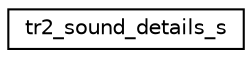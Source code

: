 digraph "Graphical Class Hierarchy"
{
 // INTERACTIVE_SVG=YES
  edge [fontname="Helvetica",fontsize="10",labelfontname="Helvetica",labelfontsize="10"];
  node [fontname="Helvetica",fontsize="10",shape=record];
  rankdir="LR";
  Node1 [label="tr2_sound_details_s",height=0.2,width=0.4,color="black", fillcolor="white", style="filled",URL="$_tomb_raider_8h.html#structtr2__sound__details__s"];
}

